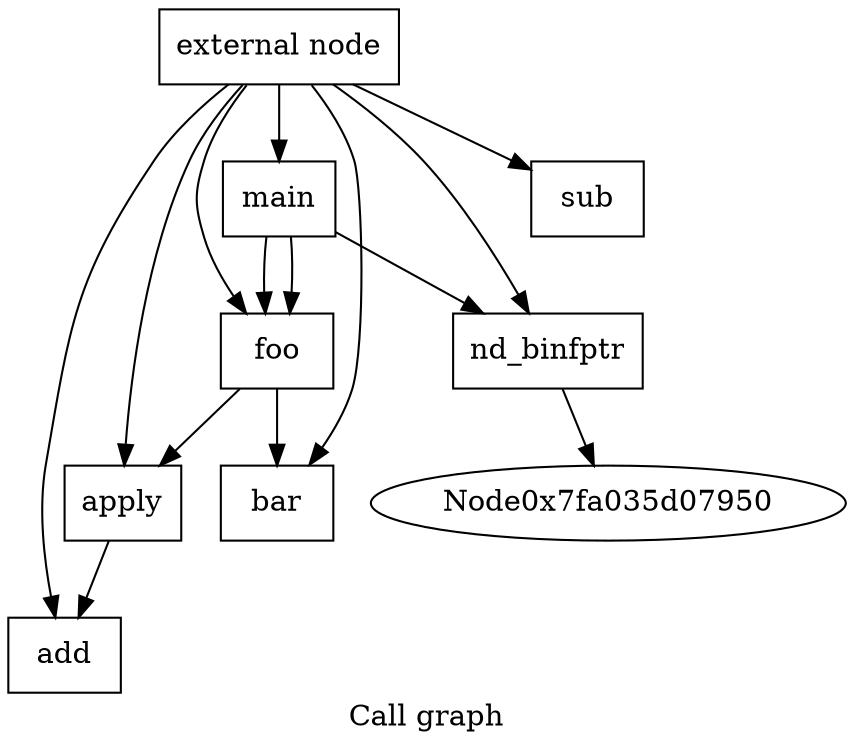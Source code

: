 digraph "Call graph" {
	label="Call graph";

	Node0x7fa035d05aa0 [shape=record,label="{external node}"];
	Node0x7fa035d05aa0 -> Node0x7fa035d079b0;
	Node0x7fa035d05aa0 -> Node0x7fa035d07a30;
	Node0x7fa035d05aa0 -> Node0x7fa035d07760;
	Node0x7fa035d05aa0 -> Node0x7fa035d07ad0;
	Node0x7fa035d05aa0 -> Node0x7fa035d07b30;
	Node0x7fa035d05aa0 -> Node0x7fa035d077c0;
	Node0x7fa035d05aa0 -> Node0x7fa035d07ca0;
	Node0x7fa035d079b0 [shape=record,label="{add}"];
	Node0x7fa035d07a30 [shape=record,label="{sub}"];
	Node0x7fa035d07760 [shape=record,label="{apply}"];
	Node0x7fa035d07760 -> Node0x7fa035d079b0;
	Node0x7fa035d07ad0 [shape=record,label="{bar}"];
	Node0x7fa035d07b30 [shape=record,label="{foo}"];
	Node0x7fa035d07b30 -> Node0x7fa035d07ad0;
	Node0x7fa035d07b30 -> Node0x7fa035d07760;
	Node0x7fa035d077c0 [shape=record,label="{main}"];
	Node0x7fa035d077c0 -> Node0x7fa035d07b30;
	Node0x7fa035d077c0 -> Node0x7fa035d07ca0;
	Node0x7fa035d077c0 -> Node0x7fa035d07b30;
	Node0x7fa035d07ca0 [shape=record,label="{nd_binfptr}"];
	Node0x7fa035d07ca0 -> Node0x7fa035d07950;
}
